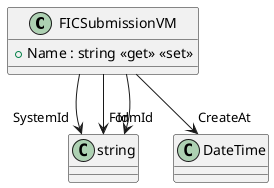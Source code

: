 @startuml
class FICSubmissionVM {
    + Name : string <<get>> <<set>>
}
FICSubmissionVM --> "SystemId" string
FICSubmissionVM --> "FormId" string
FICSubmissionVM --> "Id" string
FICSubmissionVM --> "CreateAt" DateTime
@enduml
